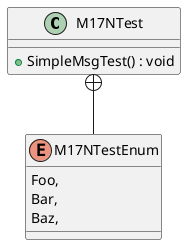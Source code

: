 @startuml
class M17NTest {
    + SimpleMsgTest() : void
}
enum M17NTestEnum {
    Foo,
    Bar,
    Baz,
}
M17NTest +-- M17NTestEnum
@enduml

